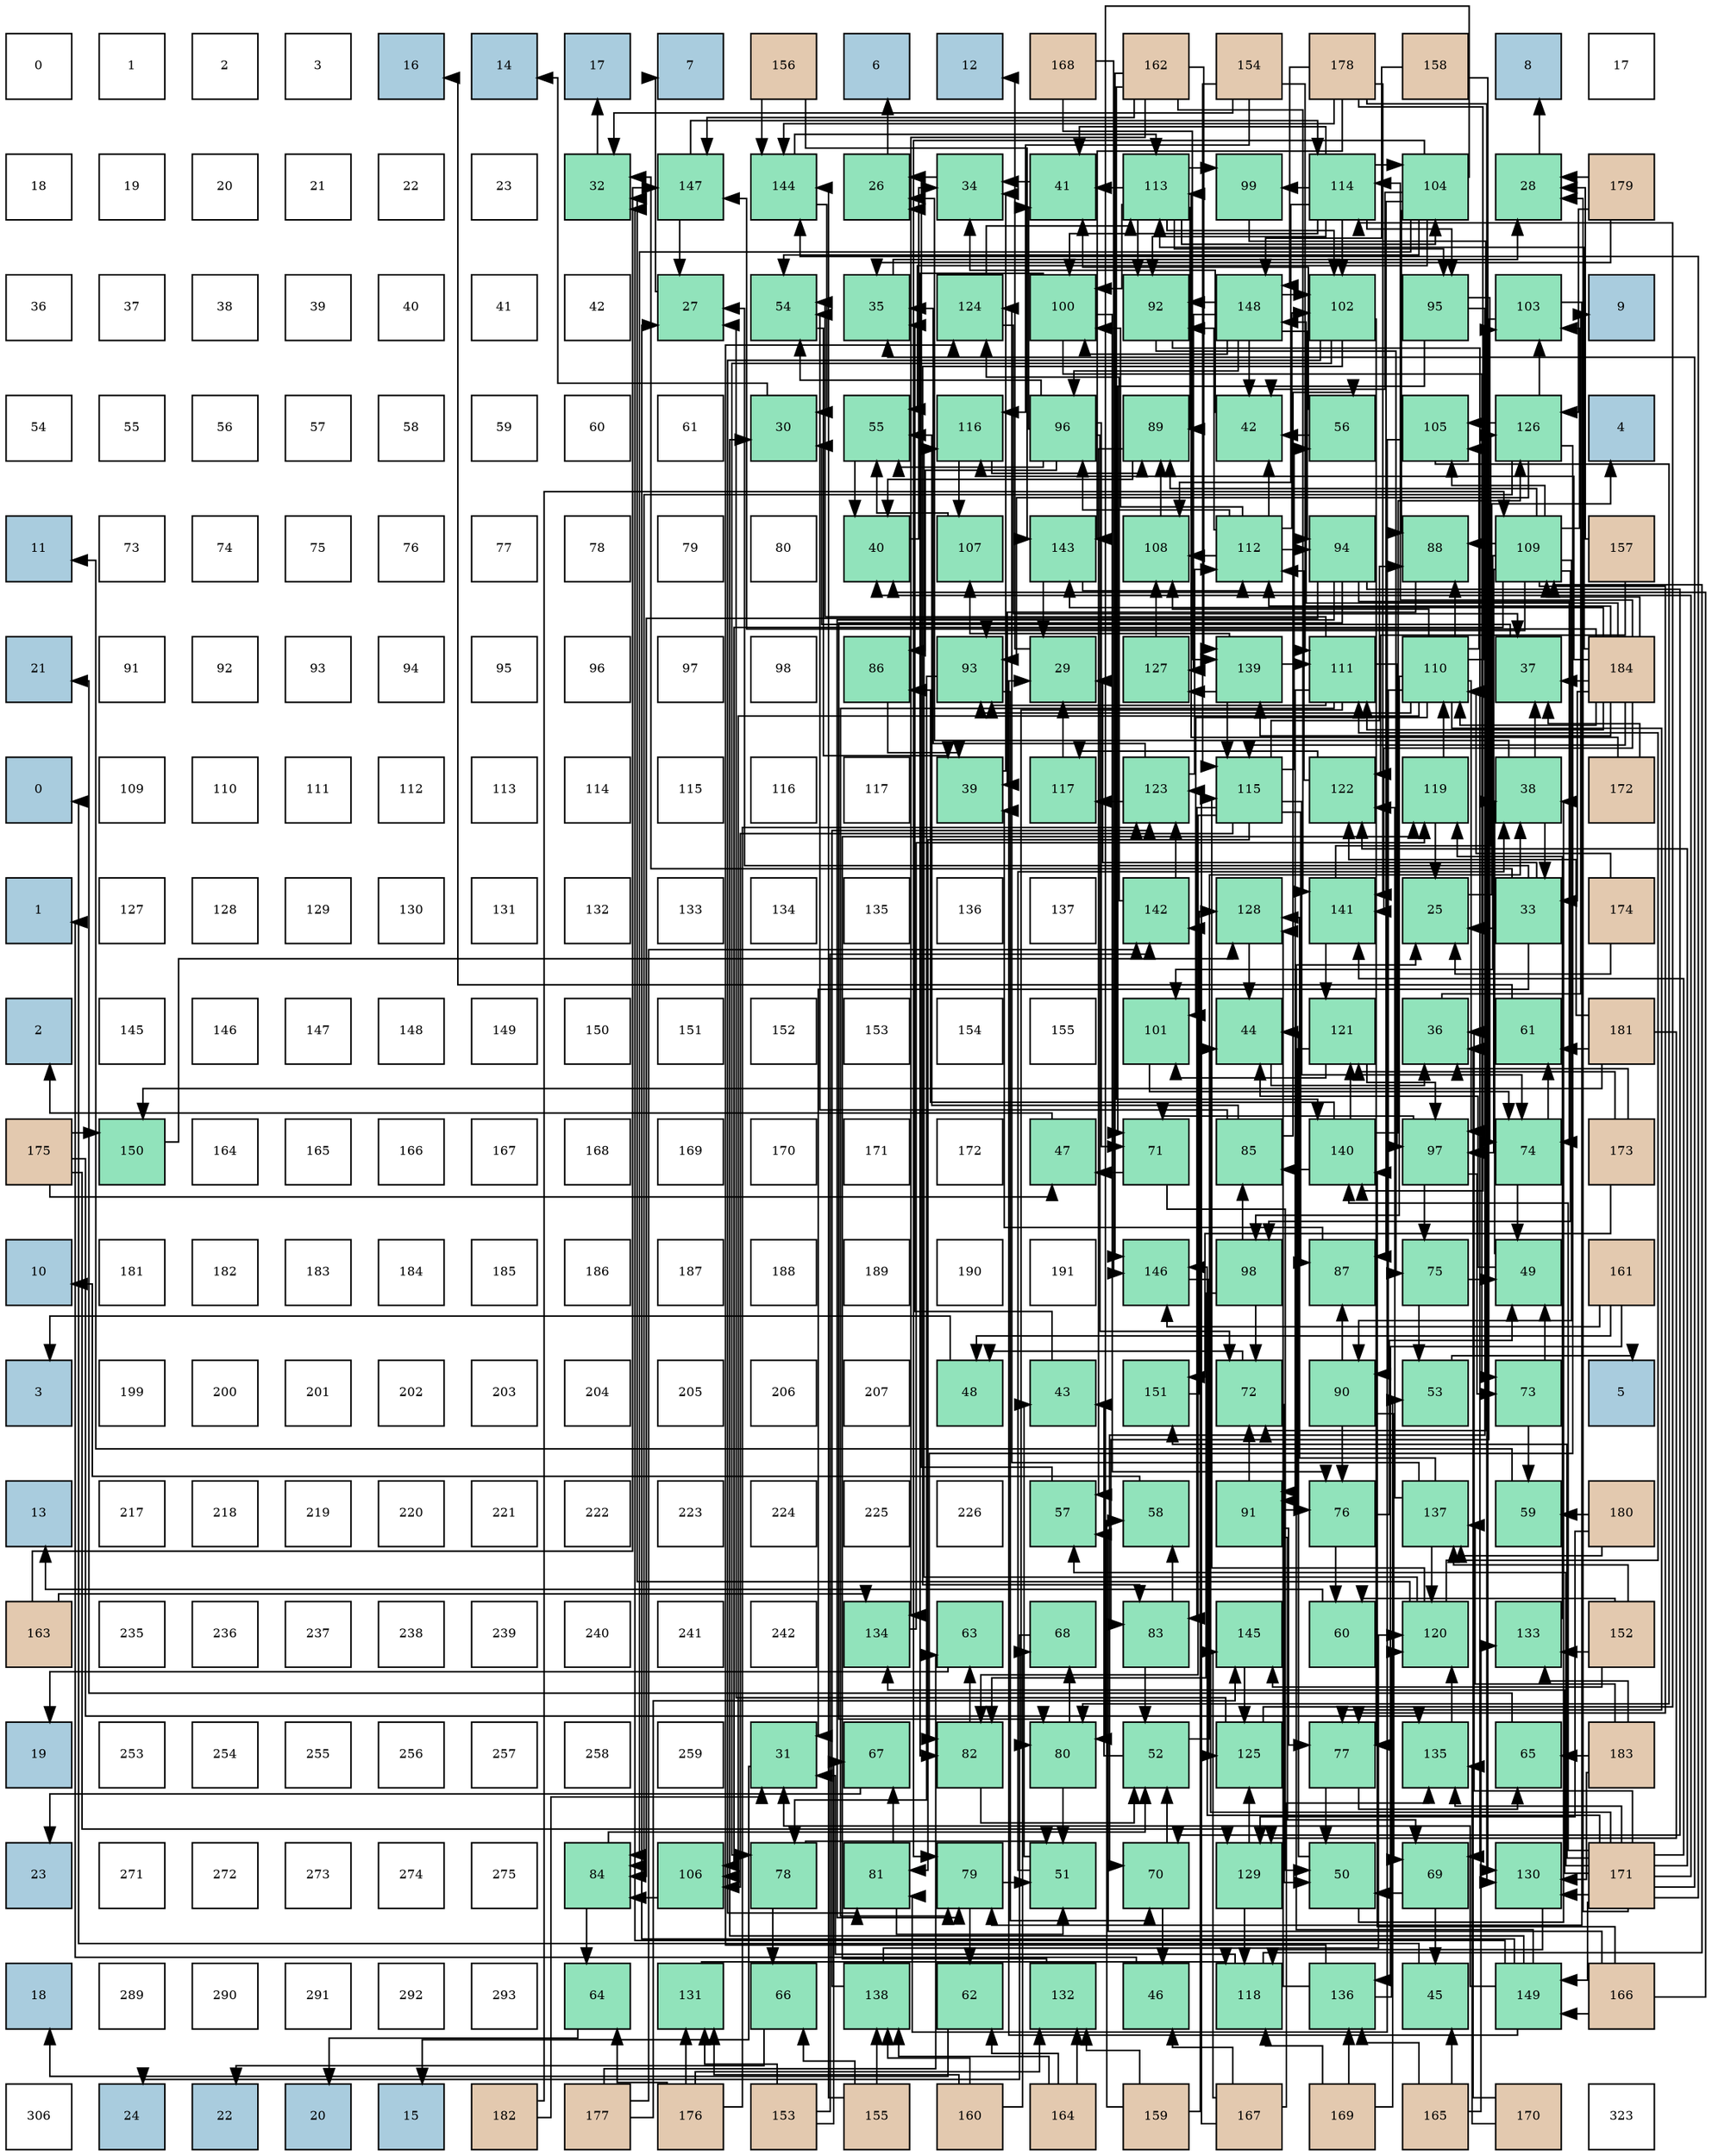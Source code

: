 digraph layout{
 rankdir=TB;
 splines=ortho;
 node [style=filled shape=square fixedsize=true width=0.6];
0[label="0", fontsize=8, fillcolor="#ffffff"];
1[label="1", fontsize=8, fillcolor="#ffffff"];
2[label="2", fontsize=8, fillcolor="#ffffff"];
3[label="3", fontsize=8, fillcolor="#ffffff"];
4[label="16", fontsize=8, fillcolor="#a9ccde"];
5[label="14", fontsize=8, fillcolor="#a9ccde"];
6[label="17", fontsize=8, fillcolor="#a9ccde"];
7[label="7", fontsize=8, fillcolor="#a9ccde"];
8[label="156", fontsize=8, fillcolor="#e3c9af"];
9[label="6", fontsize=8, fillcolor="#a9ccde"];
10[label="12", fontsize=8, fillcolor="#a9ccde"];
11[label="168", fontsize=8, fillcolor="#e3c9af"];
12[label="162", fontsize=8, fillcolor="#e3c9af"];
13[label="154", fontsize=8, fillcolor="#e3c9af"];
14[label="178", fontsize=8, fillcolor="#e3c9af"];
15[label="158", fontsize=8, fillcolor="#e3c9af"];
16[label="8", fontsize=8, fillcolor="#a9ccde"];
17[label="17", fontsize=8, fillcolor="#ffffff"];
18[label="18", fontsize=8, fillcolor="#ffffff"];
19[label="19", fontsize=8, fillcolor="#ffffff"];
20[label="20", fontsize=8, fillcolor="#ffffff"];
21[label="21", fontsize=8, fillcolor="#ffffff"];
22[label="22", fontsize=8, fillcolor="#ffffff"];
23[label="23", fontsize=8, fillcolor="#ffffff"];
24[label="32", fontsize=8, fillcolor="#91e3bb"];
25[label="147", fontsize=8, fillcolor="#91e3bb"];
26[label="144", fontsize=8, fillcolor="#91e3bb"];
27[label="26", fontsize=8, fillcolor="#91e3bb"];
28[label="34", fontsize=8, fillcolor="#91e3bb"];
29[label="41", fontsize=8, fillcolor="#91e3bb"];
30[label="113", fontsize=8, fillcolor="#91e3bb"];
31[label="99", fontsize=8, fillcolor="#91e3bb"];
32[label="114", fontsize=8, fillcolor="#91e3bb"];
33[label="104", fontsize=8, fillcolor="#91e3bb"];
34[label="28", fontsize=8, fillcolor="#91e3bb"];
35[label="179", fontsize=8, fillcolor="#e3c9af"];
36[label="36", fontsize=8, fillcolor="#ffffff"];
37[label="37", fontsize=8, fillcolor="#ffffff"];
38[label="38", fontsize=8, fillcolor="#ffffff"];
39[label="39", fontsize=8, fillcolor="#ffffff"];
40[label="40", fontsize=8, fillcolor="#ffffff"];
41[label="41", fontsize=8, fillcolor="#ffffff"];
42[label="42", fontsize=8, fillcolor="#ffffff"];
43[label="27", fontsize=8, fillcolor="#91e3bb"];
44[label="54", fontsize=8, fillcolor="#91e3bb"];
45[label="35", fontsize=8, fillcolor="#91e3bb"];
46[label="124", fontsize=8, fillcolor="#91e3bb"];
47[label="100", fontsize=8, fillcolor="#91e3bb"];
48[label="92", fontsize=8, fillcolor="#91e3bb"];
49[label="148", fontsize=8, fillcolor="#91e3bb"];
50[label="102", fontsize=8, fillcolor="#91e3bb"];
51[label="95", fontsize=8, fillcolor="#91e3bb"];
52[label="103", fontsize=8, fillcolor="#91e3bb"];
53[label="9", fontsize=8, fillcolor="#a9ccde"];
54[label="54", fontsize=8, fillcolor="#ffffff"];
55[label="55", fontsize=8, fillcolor="#ffffff"];
56[label="56", fontsize=8, fillcolor="#ffffff"];
57[label="57", fontsize=8, fillcolor="#ffffff"];
58[label="58", fontsize=8, fillcolor="#ffffff"];
59[label="59", fontsize=8, fillcolor="#ffffff"];
60[label="60", fontsize=8, fillcolor="#ffffff"];
61[label="61", fontsize=8, fillcolor="#ffffff"];
62[label="30", fontsize=8, fillcolor="#91e3bb"];
63[label="55", fontsize=8, fillcolor="#91e3bb"];
64[label="116", fontsize=8, fillcolor="#91e3bb"];
65[label="96", fontsize=8, fillcolor="#91e3bb"];
66[label="89", fontsize=8, fillcolor="#91e3bb"];
67[label="42", fontsize=8, fillcolor="#91e3bb"];
68[label="56", fontsize=8, fillcolor="#91e3bb"];
69[label="105", fontsize=8, fillcolor="#91e3bb"];
70[label="126", fontsize=8, fillcolor="#91e3bb"];
71[label="4", fontsize=8, fillcolor="#a9ccde"];
72[label="11", fontsize=8, fillcolor="#a9ccde"];
73[label="73", fontsize=8, fillcolor="#ffffff"];
74[label="74", fontsize=8, fillcolor="#ffffff"];
75[label="75", fontsize=8, fillcolor="#ffffff"];
76[label="76", fontsize=8, fillcolor="#ffffff"];
77[label="77", fontsize=8, fillcolor="#ffffff"];
78[label="78", fontsize=8, fillcolor="#ffffff"];
79[label="79", fontsize=8, fillcolor="#ffffff"];
80[label="80", fontsize=8, fillcolor="#ffffff"];
81[label="40", fontsize=8, fillcolor="#91e3bb"];
82[label="107", fontsize=8, fillcolor="#91e3bb"];
83[label="143", fontsize=8, fillcolor="#91e3bb"];
84[label="108", fontsize=8, fillcolor="#91e3bb"];
85[label="112", fontsize=8, fillcolor="#91e3bb"];
86[label="94", fontsize=8, fillcolor="#91e3bb"];
87[label="88", fontsize=8, fillcolor="#91e3bb"];
88[label="109", fontsize=8, fillcolor="#91e3bb"];
89[label="157", fontsize=8, fillcolor="#e3c9af"];
90[label="21", fontsize=8, fillcolor="#a9ccde"];
91[label="91", fontsize=8, fillcolor="#ffffff"];
92[label="92", fontsize=8, fillcolor="#ffffff"];
93[label="93", fontsize=8, fillcolor="#ffffff"];
94[label="94", fontsize=8, fillcolor="#ffffff"];
95[label="95", fontsize=8, fillcolor="#ffffff"];
96[label="96", fontsize=8, fillcolor="#ffffff"];
97[label="97", fontsize=8, fillcolor="#ffffff"];
98[label="98", fontsize=8, fillcolor="#ffffff"];
99[label="86", fontsize=8, fillcolor="#91e3bb"];
100[label="93", fontsize=8, fillcolor="#91e3bb"];
101[label="29", fontsize=8, fillcolor="#91e3bb"];
102[label="127", fontsize=8, fillcolor="#91e3bb"];
103[label="139", fontsize=8, fillcolor="#91e3bb"];
104[label="111", fontsize=8, fillcolor="#91e3bb"];
105[label="110", fontsize=8, fillcolor="#91e3bb"];
106[label="37", fontsize=8, fillcolor="#91e3bb"];
107[label="184", fontsize=8, fillcolor="#e3c9af"];
108[label="0", fontsize=8, fillcolor="#a9ccde"];
109[label="109", fontsize=8, fillcolor="#ffffff"];
110[label="110", fontsize=8, fillcolor="#ffffff"];
111[label="111", fontsize=8, fillcolor="#ffffff"];
112[label="112", fontsize=8, fillcolor="#ffffff"];
113[label="113", fontsize=8, fillcolor="#ffffff"];
114[label="114", fontsize=8, fillcolor="#ffffff"];
115[label="115", fontsize=8, fillcolor="#ffffff"];
116[label="116", fontsize=8, fillcolor="#ffffff"];
117[label="117", fontsize=8, fillcolor="#ffffff"];
118[label="39", fontsize=8, fillcolor="#91e3bb"];
119[label="117", fontsize=8, fillcolor="#91e3bb"];
120[label="123", fontsize=8, fillcolor="#91e3bb"];
121[label="115", fontsize=8, fillcolor="#91e3bb"];
122[label="122", fontsize=8, fillcolor="#91e3bb"];
123[label="119", fontsize=8, fillcolor="#91e3bb"];
124[label="38", fontsize=8, fillcolor="#91e3bb"];
125[label="172", fontsize=8, fillcolor="#e3c9af"];
126[label="1", fontsize=8, fillcolor="#a9ccde"];
127[label="127", fontsize=8, fillcolor="#ffffff"];
128[label="128", fontsize=8, fillcolor="#ffffff"];
129[label="129", fontsize=8, fillcolor="#ffffff"];
130[label="130", fontsize=8, fillcolor="#ffffff"];
131[label="131", fontsize=8, fillcolor="#ffffff"];
132[label="132", fontsize=8, fillcolor="#ffffff"];
133[label="133", fontsize=8, fillcolor="#ffffff"];
134[label="134", fontsize=8, fillcolor="#ffffff"];
135[label="135", fontsize=8, fillcolor="#ffffff"];
136[label="136", fontsize=8, fillcolor="#ffffff"];
137[label="137", fontsize=8, fillcolor="#ffffff"];
138[label="142", fontsize=8, fillcolor="#91e3bb"];
139[label="128", fontsize=8, fillcolor="#91e3bb"];
140[label="141", fontsize=8, fillcolor="#91e3bb"];
141[label="25", fontsize=8, fillcolor="#91e3bb"];
142[label="33", fontsize=8, fillcolor="#91e3bb"];
143[label="174", fontsize=8, fillcolor="#e3c9af"];
144[label="2", fontsize=8, fillcolor="#a9ccde"];
145[label="145", fontsize=8, fillcolor="#ffffff"];
146[label="146", fontsize=8, fillcolor="#ffffff"];
147[label="147", fontsize=8, fillcolor="#ffffff"];
148[label="148", fontsize=8, fillcolor="#ffffff"];
149[label="149", fontsize=8, fillcolor="#ffffff"];
150[label="150", fontsize=8, fillcolor="#ffffff"];
151[label="151", fontsize=8, fillcolor="#ffffff"];
152[label="152", fontsize=8, fillcolor="#ffffff"];
153[label="153", fontsize=8, fillcolor="#ffffff"];
154[label="154", fontsize=8, fillcolor="#ffffff"];
155[label="155", fontsize=8, fillcolor="#ffffff"];
156[label="101", fontsize=8, fillcolor="#91e3bb"];
157[label="44", fontsize=8, fillcolor="#91e3bb"];
158[label="121", fontsize=8, fillcolor="#91e3bb"];
159[label="36", fontsize=8, fillcolor="#91e3bb"];
160[label="61", fontsize=8, fillcolor="#91e3bb"];
161[label="181", fontsize=8, fillcolor="#e3c9af"];
162[label="175", fontsize=8, fillcolor="#e3c9af"];
163[label="150", fontsize=8, fillcolor="#91e3bb"];
164[label="164", fontsize=8, fillcolor="#ffffff"];
165[label="165", fontsize=8, fillcolor="#ffffff"];
166[label="166", fontsize=8, fillcolor="#ffffff"];
167[label="167", fontsize=8, fillcolor="#ffffff"];
168[label="168", fontsize=8, fillcolor="#ffffff"];
169[label="169", fontsize=8, fillcolor="#ffffff"];
170[label="170", fontsize=8, fillcolor="#ffffff"];
171[label="171", fontsize=8, fillcolor="#ffffff"];
172[label="172", fontsize=8, fillcolor="#ffffff"];
173[label="47", fontsize=8, fillcolor="#91e3bb"];
174[label="71", fontsize=8, fillcolor="#91e3bb"];
175[label="85", fontsize=8, fillcolor="#91e3bb"];
176[label="140", fontsize=8, fillcolor="#91e3bb"];
177[label="97", fontsize=8, fillcolor="#91e3bb"];
178[label="74", fontsize=8, fillcolor="#91e3bb"];
179[label="173", fontsize=8, fillcolor="#e3c9af"];
180[label="10", fontsize=8, fillcolor="#a9ccde"];
181[label="181", fontsize=8, fillcolor="#ffffff"];
182[label="182", fontsize=8, fillcolor="#ffffff"];
183[label="183", fontsize=8, fillcolor="#ffffff"];
184[label="184", fontsize=8, fillcolor="#ffffff"];
185[label="185", fontsize=8, fillcolor="#ffffff"];
186[label="186", fontsize=8, fillcolor="#ffffff"];
187[label="187", fontsize=8, fillcolor="#ffffff"];
188[label="188", fontsize=8, fillcolor="#ffffff"];
189[label="189", fontsize=8, fillcolor="#ffffff"];
190[label="190", fontsize=8, fillcolor="#ffffff"];
191[label="191", fontsize=8, fillcolor="#ffffff"];
192[label="146", fontsize=8, fillcolor="#91e3bb"];
193[label="98", fontsize=8, fillcolor="#91e3bb"];
194[label="87", fontsize=8, fillcolor="#91e3bb"];
195[label="75", fontsize=8, fillcolor="#91e3bb"];
196[label="49", fontsize=8, fillcolor="#91e3bb"];
197[label="161", fontsize=8, fillcolor="#e3c9af"];
198[label="3", fontsize=8, fillcolor="#a9ccde"];
199[label="199", fontsize=8, fillcolor="#ffffff"];
200[label="200", fontsize=8, fillcolor="#ffffff"];
201[label="201", fontsize=8, fillcolor="#ffffff"];
202[label="202", fontsize=8, fillcolor="#ffffff"];
203[label="203", fontsize=8, fillcolor="#ffffff"];
204[label="204", fontsize=8, fillcolor="#ffffff"];
205[label="205", fontsize=8, fillcolor="#ffffff"];
206[label="206", fontsize=8, fillcolor="#ffffff"];
207[label="207", fontsize=8, fillcolor="#ffffff"];
208[label="48", fontsize=8, fillcolor="#91e3bb"];
209[label="43", fontsize=8, fillcolor="#91e3bb"];
210[label="151", fontsize=8, fillcolor="#91e3bb"];
211[label="72", fontsize=8, fillcolor="#91e3bb"];
212[label="90", fontsize=8, fillcolor="#91e3bb"];
213[label="53", fontsize=8, fillcolor="#91e3bb"];
214[label="73", fontsize=8, fillcolor="#91e3bb"];
215[label="5", fontsize=8, fillcolor="#a9ccde"];
216[label="13", fontsize=8, fillcolor="#a9ccde"];
217[label="217", fontsize=8, fillcolor="#ffffff"];
218[label="218", fontsize=8, fillcolor="#ffffff"];
219[label="219", fontsize=8, fillcolor="#ffffff"];
220[label="220", fontsize=8, fillcolor="#ffffff"];
221[label="221", fontsize=8, fillcolor="#ffffff"];
222[label="222", fontsize=8, fillcolor="#ffffff"];
223[label="223", fontsize=8, fillcolor="#ffffff"];
224[label="224", fontsize=8, fillcolor="#ffffff"];
225[label="225", fontsize=8, fillcolor="#ffffff"];
226[label="226", fontsize=8, fillcolor="#ffffff"];
227[label="57", fontsize=8, fillcolor="#91e3bb"];
228[label="58", fontsize=8, fillcolor="#91e3bb"];
229[label="91", fontsize=8, fillcolor="#91e3bb"];
230[label="76", fontsize=8, fillcolor="#91e3bb"];
231[label="137", fontsize=8, fillcolor="#91e3bb"];
232[label="59", fontsize=8, fillcolor="#91e3bb"];
233[label="180", fontsize=8, fillcolor="#e3c9af"];
234[label="163", fontsize=8, fillcolor="#e3c9af"];
235[label="235", fontsize=8, fillcolor="#ffffff"];
236[label="236", fontsize=8, fillcolor="#ffffff"];
237[label="237", fontsize=8, fillcolor="#ffffff"];
238[label="238", fontsize=8, fillcolor="#ffffff"];
239[label="239", fontsize=8, fillcolor="#ffffff"];
240[label="240", fontsize=8, fillcolor="#ffffff"];
241[label="241", fontsize=8, fillcolor="#ffffff"];
242[label="242", fontsize=8, fillcolor="#ffffff"];
243[label="134", fontsize=8, fillcolor="#91e3bb"];
244[label="63", fontsize=8, fillcolor="#91e3bb"];
245[label="68", fontsize=8, fillcolor="#91e3bb"];
246[label="83", fontsize=8, fillcolor="#91e3bb"];
247[label="145", fontsize=8, fillcolor="#91e3bb"];
248[label="60", fontsize=8, fillcolor="#91e3bb"];
249[label="120", fontsize=8, fillcolor="#91e3bb"];
250[label="133", fontsize=8, fillcolor="#91e3bb"];
251[label="152", fontsize=8, fillcolor="#e3c9af"];
252[label="19", fontsize=8, fillcolor="#a9ccde"];
253[label="253", fontsize=8, fillcolor="#ffffff"];
254[label="254", fontsize=8, fillcolor="#ffffff"];
255[label="255", fontsize=8, fillcolor="#ffffff"];
256[label="256", fontsize=8, fillcolor="#ffffff"];
257[label="257", fontsize=8, fillcolor="#ffffff"];
258[label="258", fontsize=8, fillcolor="#ffffff"];
259[label="259", fontsize=8, fillcolor="#ffffff"];
260[label="31", fontsize=8, fillcolor="#91e3bb"];
261[label="67", fontsize=8, fillcolor="#91e3bb"];
262[label="82", fontsize=8, fillcolor="#91e3bb"];
263[label="80", fontsize=8, fillcolor="#91e3bb"];
264[label="52", fontsize=8, fillcolor="#91e3bb"];
265[label="125", fontsize=8, fillcolor="#91e3bb"];
266[label="77", fontsize=8, fillcolor="#91e3bb"];
267[label="135", fontsize=8, fillcolor="#91e3bb"];
268[label="65", fontsize=8, fillcolor="#91e3bb"];
269[label="183", fontsize=8, fillcolor="#e3c9af"];
270[label="23", fontsize=8, fillcolor="#a9ccde"];
271[label="271", fontsize=8, fillcolor="#ffffff"];
272[label="272", fontsize=8, fillcolor="#ffffff"];
273[label="273", fontsize=8, fillcolor="#ffffff"];
274[label="274", fontsize=8, fillcolor="#ffffff"];
275[label="275", fontsize=8, fillcolor="#ffffff"];
276[label="84", fontsize=8, fillcolor="#91e3bb"];
277[label="106", fontsize=8, fillcolor="#91e3bb"];
278[label="78", fontsize=8, fillcolor="#91e3bb"];
279[label="81", fontsize=8, fillcolor="#91e3bb"];
280[label="79", fontsize=8, fillcolor="#91e3bb"];
281[label="51", fontsize=8, fillcolor="#91e3bb"];
282[label="70", fontsize=8, fillcolor="#91e3bb"];
283[label="129", fontsize=8, fillcolor="#91e3bb"];
284[label="50", fontsize=8, fillcolor="#91e3bb"];
285[label="69", fontsize=8, fillcolor="#91e3bb"];
286[label="130", fontsize=8, fillcolor="#91e3bb"];
287[label="171", fontsize=8, fillcolor="#e3c9af"];
288[label="18", fontsize=8, fillcolor="#a9ccde"];
289[label="289", fontsize=8, fillcolor="#ffffff"];
290[label="290", fontsize=8, fillcolor="#ffffff"];
291[label="291", fontsize=8, fillcolor="#ffffff"];
292[label="292", fontsize=8, fillcolor="#ffffff"];
293[label="293", fontsize=8, fillcolor="#ffffff"];
294[label="64", fontsize=8, fillcolor="#91e3bb"];
295[label="131", fontsize=8, fillcolor="#91e3bb"];
296[label="66", fontsize=8, fillcolor="#91e3bb"];
297[label="138", fontsize=8, fillcolor="#91e3bb"];
298[label="62", fontsize=8, fillcolor="#91e3bb"];
299[label="132", fontsize=8, fillcolor="#91e3bb"];
300[label="46", fontsize=8, fillcolor="#91e3bb"];
301[label="118", fontsize=8, fillcolor="#91e3bb"];
302[label="136", fontsize=8, fillcolor="#91e3bb"];
303[label="45", fontsize=8, fillcolor="#91e3bb"];
304[label="149", fontsize=8, fillcolor="#91e3bb"];
305[label="166", fontsize=8, fillcolor="#e3c9af"];
306[label="306", fontsize=8, fillcolor="#ffffff"];
307[label="24", fontsize=8, fillcolor="#a9ccde"];
308[label="22", fontsize=8, fillcolor="#a9ccde"];
309[label="20", fontsize=8, fillcolor="#a9ccde"];
310[label="15", fontsize=8, fillcolor="#a9ccde"];
311[label="182", fontsize=8, fillcolor="#e3c9af"];
312[label="177", fontsize=8, fillcolor="#e3c9af"];
313[label="176", fontsize=8, fillcolor="#e3c9af"];
314[label="153", fontsize=8, fillcolor="#e3c9af"];
315[label="155", fontsize=8, fillcolor="#e3c9af"];
316[label="160", fontsize=8, fillcolor="#e3c9af"];
317[label="164", fontsize=8, fillcolor="#e3c9af"];
318[label="159", fontsize=8, fillcolor="#e3c9af"];
319[label="167", fontsize=8, fillcolor="#e3c9af"];
320[label="169", fontsize=8, fillcolor="#e3c9af"];
321[label="165", fontsize=8, fillcolor="#e3c9af"];
322[label="170", fontsize=8, fillcolor="#e3c9af"];
323[label="323", fontsize=8, fillcolor="#ffffff"];
edge [constraint=false, style=vis];141 -> 71;
27 -> 9;
43 -> 7;
34 -> 16;
101 -> 10;
62 -> 5;
260 -> 310;
24 -> 6;
142 -> 141;
142 -> 43;
142 -> 101;
142 -> 260;
142 -> 24;
28 -> 27;
45 -> 34;
159 -> 53;
106 -> 62;
124 -> 27;
124 -> 142;
124 -> 106;
118 -> 28;
81 -> 28;
29 -> 28;
67 -> 28;
209 -> 45;
157 -> 159;
303 -> 108;
300 -> 126;
173 -> 144;
208 -> 198;
196 -> 124;
196 -> 157;
284 -> 124;
284 -> 157;
281 -> 124;
281 -> 209;
264 -> 124;
264 -> 209;
213 -> 215;
44 -> 118;
63 -> 81;
68 -> 29;
68 -> 67;
227 -> 27;
228 -> 180;
232 -> 72;
248 -> 216;
160 -> 4;
298 -> 288;
244 -> 252;
294 -> 309;
268 -> 90;
296 -> 308;
261 -> 270;
245 -> 307;
285 -> 303;
285 -> 284;
282 -> 300;
282 -> 264;
174 -> 173;
174 -> 284;
211 -> 208;
211 -> 284;
214 -> 196;
214 -> 232;
178 -> 196;
178 -> 160;
195 -> 196;
195 -> 213;
230 -> 196;
230 -> 248;
266 -> 284;
266 -> 268;
278 -> 281;
278 -> 296;
280 -> 281;
280 -> 298;
263 -> 281;
263 -> 245;
279 -> 281;
279 -> 261;
262 -> 264;
262 -> 244;
246 -> 264;
246 -> 228;
276 -> 264;
276 -> 294;
175 -> 44;
175 -> 63;
175 -> 68;
99 -> 118;
194 -> 118;
87 -> 118;
66 -> 81;
66 -> 227;
212 -> 285;
212 -> 230;
212 -> 194;
229 -> 285;
229 -> 211;
229 -> 230;
229 -> 266;
48 -> 285;
48 -> 195;
100 -> 282;
100 -> 278;
86 -> 282;
86 -> 178;
86 -> 280;
86 -> 263;
86 -> 276;
51 -> 282;
51 -> 174;
51 -> 178;
65 -> 29;
65 -> 44;
65 -> 63;
65 -> 174;
65 -> 211;
65 -> 99;
177 -> 174;
177 -> 214;
177 -> 195;
193 -> 211;
193 -> 262;
193 -> 175;
31 -> 211;
47 -> 214;
47 -> 230;
47 -> 262;
156 -> 178;
50 -> 266;
50 -> 278;
50 -> 279;
50 -> 246;
52 -> 280;
52 -> 246;
33 -> 67;
33 -> 44;
33 -> 63;
33 -> 280;
33 -> 263;
33 -> 276;
33 -> 194;
33 -> 87;
69 -> 263;
69 -> 279;
277 -> 276;
82 -> 63;
84 -> 66;
88 -> 266;
88 -> 87;
88 -> 66;
88 -> 212;
88 -> 100;
88 -> 177;
88 -> 193;
88 -> 156;
88 -> 52;
88 -> 69;
88 -> 277;
105 -> 266;
105 -> 87;
105 -> 212;
105 -> 100;
105 -> 177;
105 -> 193;
105 -> 156;
105 -> 52;
105 -> 69;
105 -> 277;
105 -> 84;
104 -> 44;
104 -> 280;
104 -> 263;
104 -> 229;
104 -> 100;
104 -> 177;
85 -> 67;
85 -> 48;
85 -> 86;
85 -> 65;
85 -> 47;
85 -> 50;
85 -> 84;
30 -> 29;
30 -> 66;
30 -> 48;
30 -> 51;
30 -> 31;
30 -> 47;
30 -> 50;
30 -> 33;
32 -> 29;
32 -> 48;
32 -> 51;
32 -> 31;
32 -> 47;
32 -> 50;
32 -> 33;
32 -> 84;
121 -> 68;
121 -> 178;
121 -> 279;
121 -> 262;
121 -> 246;
121 -> 194;
121 -> 87;
121 -> 277;
64 -> 66;
64 -> 82;
119 -> 101;
301 -> 260;
301 -> 88;
123 -> 141;
123 -> 105;
249 -> 24;
249 -> 104;
249 -> 121;
249 -> 64;
158 -> 229;
158 -> 177;
158 -> 156;
122 -> 85;
122 -> 119;
120 -> 45;
120 -> 85;
120 -> 119;
46 -> 106;
46 -> 30;
265 -> 43;
265 -> 32;
70 -> 262;
70 -> 276;
70 -> 100;
70 -> 52;
70 -> 69;
102 -> 84;
139 -> 157;
283 -> 301;
283 -> 265;
286 -> 301;
295 -> 301;
299 -> 123;
250 -> 123;
243 -> 123;
267 -> 249;
302 -> 249;
302 -> 46;
302 -> 139;
231 -> 249;
231 -> 122;
231 -> 46;
231 -> 139;
297 -> 249;
297 -> 120;
103 -> 82;
103 -> 104;
103 -> 121;
103 -> 102;
176 -> 175;
176 -> 99;
176 -> 158;
176 -> 70;
140 -> 158;
140 -> 70;
138 -> 120;
138 -> 46;
83 -> 101;
83 -> 85;
26 -> 62;
26 -> 30;
247 -> 265;
192 -> 265;
25 -> 43;
25 -> 32;
49 -> 67;
49 -> 48;
49 -> 86;
49 -> 65;
49 -> 47;
49 -> 50;
49 -> 102;
304 -> 141;
304 -> 43;
304 -> 101;
304 -> 62;
304 -> 260;
304 -> 24;
163 -> 139;
210 -> 139;
251 -> 248;
251 -> 250;
251 -> 231;
251 -> 247;
314 -> 261;
314 -> 295;
314 -> 138;
13 -> 24;
13 -> 104;
13 -> 121;
13 -> 64;
315 -> 296;
315 -> 297;
315 -> 26;
8 -> 83;
8 -> 26;
89 -> 34;
89 -> 122;
15 -> 286;
15 -> 49;
318 -> 228;
318 -> 299;
318 -> 138;
316 -> 245;
316 -> 295;
316 -> 297;
197 -> 208;
197 -> 302;
197 -> 192;
12 -> 243;
12 -> 103;
12 -> 176;
12 -> 140;
12 -> 192;
12 -> 25;
234 -> 243;
234 -> 25;
317 -> 298;
317 -> 299;
317 -> 297;
321 -> 303;
321 -> 250;
321 -> 302;
305 -> 81;
305 -> 227;
305 -> 176;
305 -> 304;
319 -> 300;
319 -> 120;
319 -> 267;
319 -> 247;
11 -> 103;
11 -> 192;
320 -> 213;
320 -> 301;
320 -> 302;
322 -> 159;
322 -> 267;
287 -> 34;
287 -> 45;
287 -> 159;
287 -> 81;
287 -> 157;
287 -> 227;
287 -> 122;
287 -> 286;
287 -> 243;
287 -> 267;
287 -> 176;
287 -> 140;
287 -> 26;
287 -> 192;
287 -> 304;
287 -> 210;
125 -> 106;
125 -> 30;
179 -> 159;
179 -> 158;
179 -> 210;
143 -> 141;
143 -> 105;
162 -> 173;
162 -> 283;
162 -> 267;
162 -> 163;
313 -> 294;
313 -> 120;
313 -> 295;
313 -> 299;
312 -> 244;
312 -> 138;
312 -> 247;
14 -> 286;
14 -> 176;
14 -> 140;
14 -> 83;
14 -> 26;
14 -> 49;
35 -> 34;
35 -> 45;
35 -> 70;
233 -> 232;
233 -> 283;
233 -> 231;
161 -> 160;
161 -> 122;
161 -> 283;
161 -> 163;
311 -> 260;
311 -> 88;
269 -> 268;
269 -> 286;
269 -> 250;
269 -> 231;
107 -> 142;
107 -> 106;
107 -> 88;
107 -> 105;
107 -> 104;
107 -> 85;
107 -> 30;
107 -> 32;
107 -> 121;
107 -> 64;
107 -> 103;
107 -> 140;
107 -> 83;
107 -> 25;
107 -> 49;
edge [constraint=true, style=invis];
0 -> 18 -> 36 -> 54 -> 72 -> 90 -> 108 -> 126 -> 144 -> 162 -> 180 -> 198 -> 216 -> 234 -> 252 -> 270 -> 288 -> 306;
1 -> 19 -> 37 -> 55 -> 73 -> 91 -> 109 -> 127 -> 145 -> 163 -> 181 -> 199 -> 217 -> 235 -> 253 -> 271 -> 289 -> 307;
2 -> 20 -> 38 -> 56 -> 74 -> 92 -> 110 -> 128 -> 146 -> 164 -> 182 -> 200 -> 218 -> 236 -> 254 -> 272 -> 290 -> 308;
3 -> 21 -> 39 -> 57 -> 75 -> 93 -> 111 -> 129 -> 147 -> 165 -> 183 -> 201 -> 219 -> 237 -> 255 -> 273 -> 291 -> 309;
4 -> 22 -> 40 -> 58 -> 76 -> 94 -> 112 -> 130 -> 148 -> 166 -> 184 -> 202 -> 220 -> 238 -> 256 -> 274 -> 292 -> 310;
5 -> 23 -> 41 -> 59 -> 77 -> 95 -> 113 -> 131 -> 149 -> 167 -> 185 -> 203 -> 221 -> 239 -> 257 -> 275 -> 293 -> 311;
6 -> 24 -> 42 -> 60 -> 78 -> 96 -> 114 -> 132 -> 150 -> 168 -> 186 -> 204 -> 222 -> 240 -> 258 -> 276 -> 294 -> 312;
7 -> 25 -> 43 -> 61 -> 79 -> 97 -> 115 -> 133 -> 151 -> 169 -> 187 -> 205 -> 223 -> 241 -> 259 -> 277 -> 295 -> 313;
8 -> 26 -> 44 -> 62 -> 80 -> 98 -> 116 -> 134 -> 152 -> 170 -> 188 -> 206 -> 224 -> 242 -> 260 -> 278 -> 296 -> 314;
9 -> 27 -> 45 -> 63 -> 81 -> 99 -> 117 -> 135 -> 153 -> 171 -> 189 -> 207 -> 225 -> 243 -> 261 -> 279 -> 297 -> 315;
10 -> 28 -> 46 -> 64 -> 82 -> 100 -> 118 -> 136 -> 154 -> 172 -> 190 -> 208 -> 226 -> 244 -> 262 -> 280 -> 298 -> 316;
11 -> 29 -> 47 -> 65 -> 83 -> 101 -> 119 -> 137 -> 155 -> 173 -> 191 -> 209 -> 227 -> 245 -> 263 -> 281 -> 299 -> 317;
12 -> 30 -> 48 -> 66 -> 84 -> 102 -> 120 -> 138 -> 156 -> 174 -> 192 -> 210 -> 228 -> 246 -> 264 -> 282 -> 300 -> 318;
13 -> 31 -> 49 -> 67 -> 85 -> 103 -> 121 -> 139 -> 157 -> 175 -> 193 -> 211 -> 229 -> 247 -> 265 -> 283 -> 301 -> 319;
14 -> 32 -> 50 -> 68 -> 86 -> 104 -> 122 -> 140 -> 158 -> 176 -> 194 -> 212 -> 230 -> 248 -> 266 -> 284 -> 302 -> 320;
15 -> 33 -> 51 -> 69 -> 87 -> 105 -> 123 -> 141 -> 159 -> 177 -> 195 -> 213 -> 231 -> 249 -> 267 -> 285 -> 303 -> 321;
16 -> 34 -> 52 -> 70 -> 88 -> 106 -> 124 -> 142 -> 160 -> 178 -> 196 -> 214 -> 232 -> 250 -> 268 -> 286 -> 304 -> 322;
17 -> 35 -> 53 -> 71 -> 89 -> 107 -> 125 -> 143 -> 161 -> 179 -> 197 -> 215 -> 233 -> 251 -> 269 -> 287 -> 305 -> 323;
rank = same {0 -> 1 -> 2 -> 3 -> 4 -> 5 -> 6 -> 7 -> 8 -> 9 -> 10 -> 11 -> 12 -> 13 -> 14 -> 15 -> 16 -> 17};
rank = same {18 -> 19 -> 20 -> 21 -> 22 -> 23 -> 24 -> 25 -> 26 -> 27 -> 28 -> 29 -> 30 -> 31 -> 32 -> 33 -> 34 -> 35};
rank = same {36 -> 37 -> 38 -> 39 -> 40 -> 41 -> 42 -> 43 -> 44 -> 45 -> 46 -> 47 -> 48 -> 49 -> 50 -> 51 -> 52 -> 53};
rank = same {54 -> 55 -> 56 -> 57 -> 58 -> 59 -> 60 -> 61 -> 62 -> 63 -> 64 -> 65 -> 66 -> 67 -> 68 -> 69 -> 70 -> 71};
rank = same {72 -> 73 -> 74 -> 75 -> 76 -> 77 -> 78 -> 79 -> 80 -> 81 -> 82 -> 83 -> 84 -> 85 -> 86 -> 87 -> 88 -> 89};
rank = same {90 -> 91 -> 92 -> 93 -> 94 -> 95 -> 96 -> 97 -> 98 -> 99 -> 100 -> 101 -> 102 -> 103 -> 104 -> 105 -> 106 -> 107};
rank = same {108 -> 109 -> 110 -> 111 -> 112 -> 113 -> 114 -> 115 -> 116 -> 117 -> 118 -> 119 -> 120 -> 121 -> 122 -> 123 -> 124 -> 125};
rank = same {126 -> 127 -> 128 -> 129 -> 130 -> 131 -> 132 -> 133 -> 134 -> 135 -> 136 -> 137 -> 138 -> 139 -> 140 -> 141 -> 142 -> 143};
rank = same {144 -> 145 -> 146 -> 147 -> 148 -> 149 -> 150 -> 151 -> 152 -> 153 -> 154 -> 155 -> 156 -> 157 -> 158 -> 159 -> 160 -> 161};
rank = same {162 -> 163 -> 164 -> 165 -> 166 -> 167 -> 168 -> 169 -> 170 -> 171 -> 172 -> 173 -> 174 -> 175 -> 176 -> 177 -> 178 -> 179};
rank = same {180 -> 181 -> 182 -> 183 -> 184 -> 185 -> 186 -> 187 -> 188 -> 189 -> 190 -> 191 -> 192 -> 193 -> 194 -> 195 -> 196 -> 197};
rank = same {198 -> 199 -> 200 -> 201 -> 202 -> 203 -> 204 -> 205 -> 206 -> 207 -> 208 -> 209 -> 210 -> 211 -> 212 -> 213 -> 214 -> 215};
rank = same {216 -> 217 -> 218 -> 219 -> 220 -> 221 -> 222 -> 223 -> 224 -> 225 -> 226 -> 227 -> 228 -> 229 -> 230 -> 231 -> 232 -> 233};
rank = same {234 -> 235 -> 236 -> 237 -> 238 -> 239 -> 240 -> 241 -> 242 -> 243 -> 244 -> 245 -> 246 -> 247 -> 248 -> 249 -> 250 -> 251};
rank = same {252 -> 253 -> 254 -> 255 -> 256 -> 257 -> 258 -> 259 -> 260 -> 261 -> 262 -> 263 -> 264 -> 265 -> 266 -> 267 -> 268 -> 269};
rank = same {270 -> 271 -> 272 -> 273 -> 274 -> 275 -> 276 -> 277 -> 278 -> 279 -> 280 -> 281 -> 282 -> 283 -> 284 -> 285 -> 286 -> 287};
rank = same {288 -> 289 -> 290 -> 291 -> 292 -> 293 -> 294 -> 295 -> 296 -> 297 -> 298 -> 299 -> 300 -> 301 -> 302 -> 303 -> 304 -> 305};
rank = same {306 -> 307 -> 308 -> 309 -> 310 -> 311 -> 312 -> 313 -> 314 -> 315 -> 316 -> 317 -> 318 -> 319 -> 320 -> 321 -> 322 -> 323};
}
